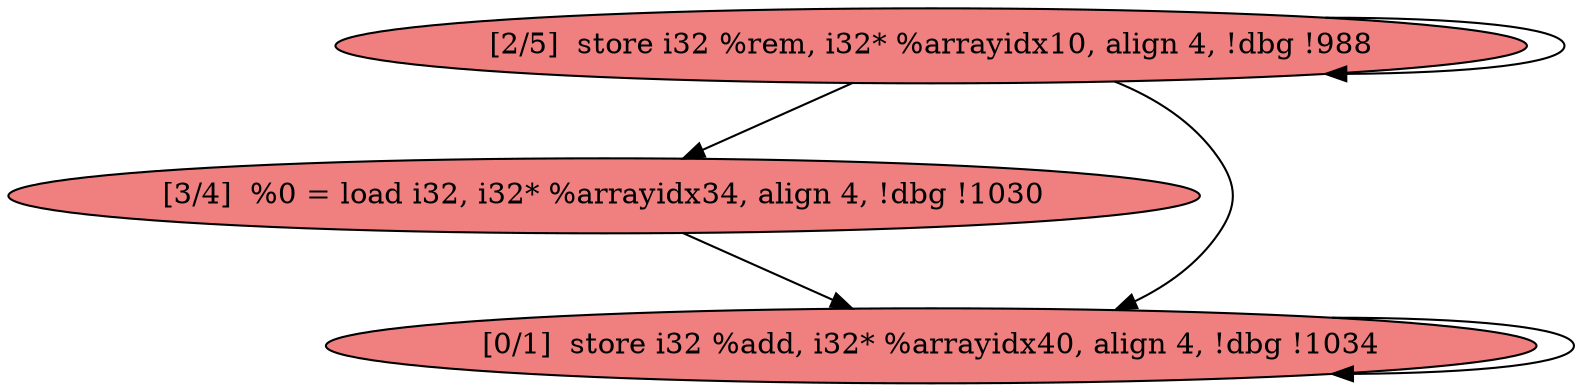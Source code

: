 
digraph G {


node5 [fillcolor=lightcoral,label="[3/4]  %0 = load i32, i32* %arrayidx34, align 4, !dbg !1030",shape=ellipse,style=filled ]
node3 [fillcolor=lightcoral,label="[0/1]  store i32 %add, i32* %arrayidx40, align 4, !dbg !1034",shape=ellipse,style=filled ]
node4 [fillcolor=lightcoral,label="[2/5]  store i32 %rem, i32* %arrayidx10, align 4, !dbg !988",shape=ellipse,style=filled ]

node4->node5 [ ]
node4->node4 [ ]
node4->node3 [ ]
node3->node3 [ ]
node5->node3 [ ]


}
